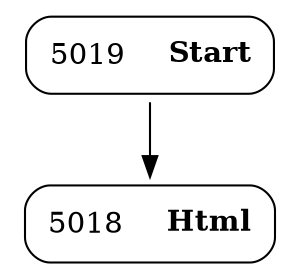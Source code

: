 digraph ast {
node [shape=none];
5018 [label=<<TABLE border='1' cellspacing='0' cellpadding='10' style='rounded' ><TR><TD border='0'>5018</TD><TD border='0'><B>Html</B></TD></TR></TABLE>>];
5019 [label=<<TABLE border='1' cellspacing='0' cellpadding='10' style='rounded' ><TR><TD border='0'>5019</TD><TD border='0'><B>Start</B></TD></TR></TABLE>>];
5019 -> 5018 [weight=2];
}
